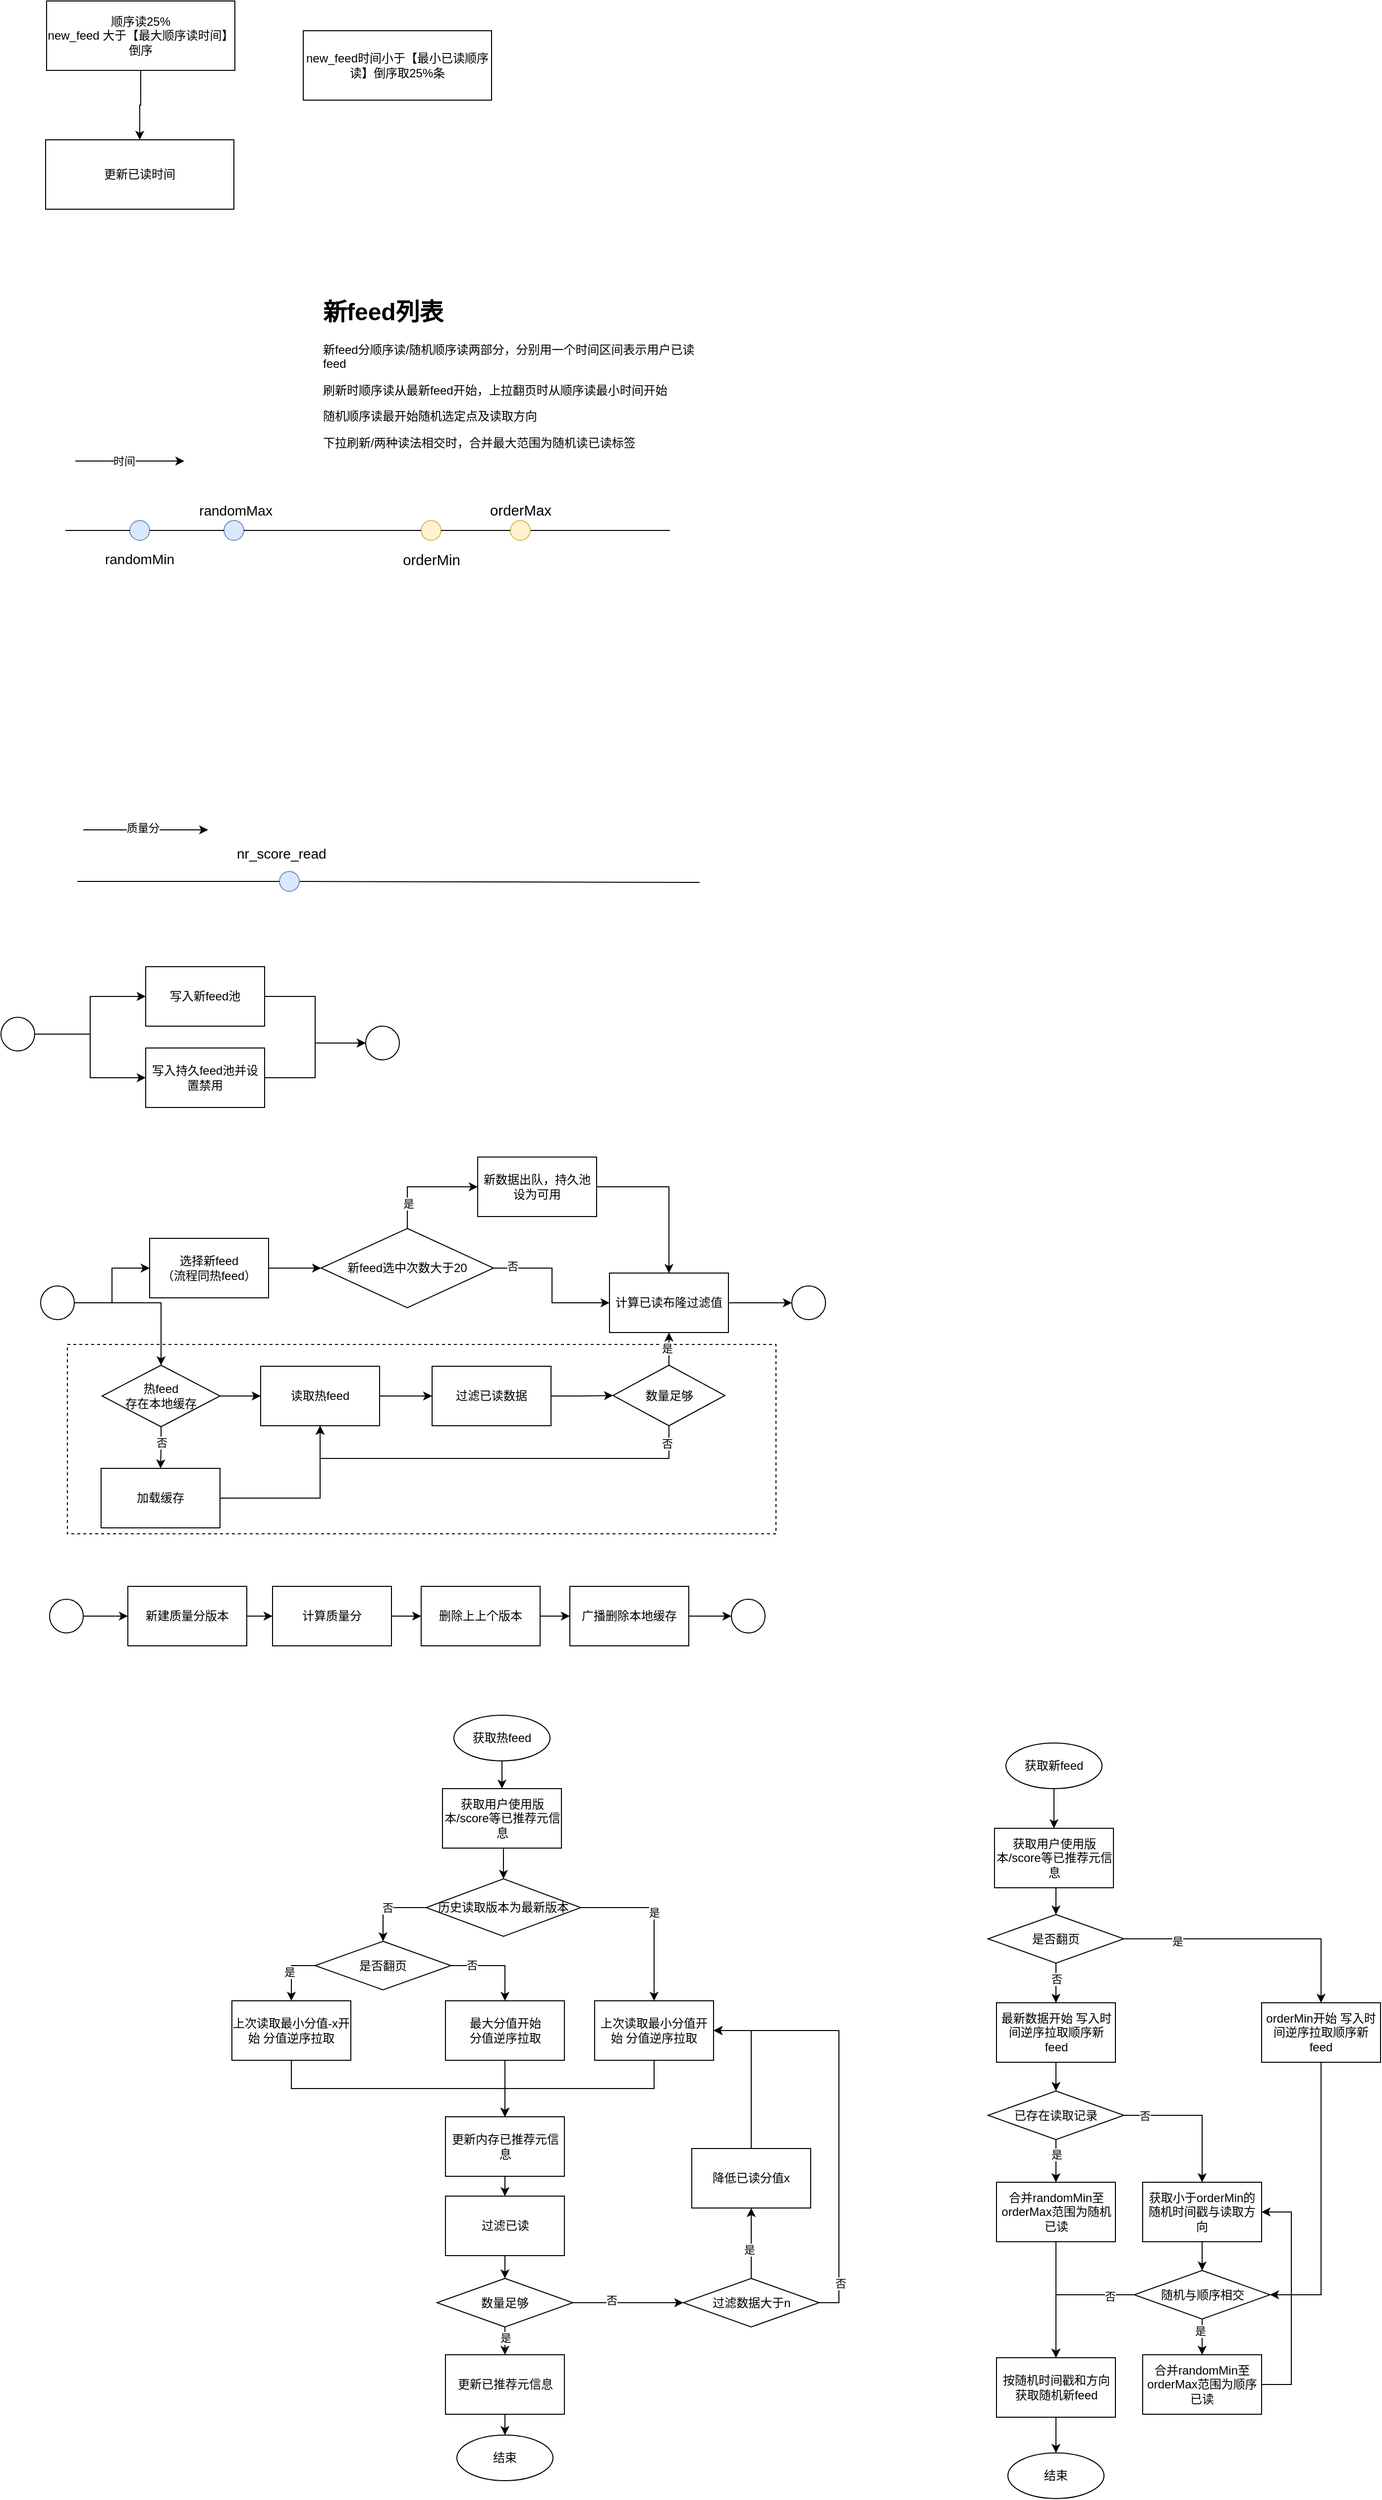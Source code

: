 <mxfile version="14.2.6" type="github"><diagram id="ZDCXcw99twGBjNVr01pd" name="Page-1"><mxGraphModel dx="946" dy="545" grid="0" gridSize="10" guides="1" tooltips="1" connect="1" arrows="1" fold="1" page="0" pageScale="1" pageWidth="827" pageHeight="1169" background="#ffffff" math="0" shadow="0"><root><mxCell id="0"/><mxCell id="1" parent="0"/><mxCell id="Uqz21iCvOn5yZQ9EIMFN-101" value="" style="rounded=0;whiteSpace=wrap;html=1;dashed=1;" parent="1" vertex="1"><mxGeometry x="262" y="1525" width="715" height="191" as="geometry"/></mxCell><mxCell id="Uqz21iCvOn5yZQ9EIMFN-3" style="edgeStyle=orthogonalEdgeStyle;rounded=0;orthogonalLoop=1;jettySize=auto;html=1;exitX=0.5;exitY=1;exitDx=0;exitDy=0;entryX=0.5;entryY=0;entryDx=0;entryDy=0;" parent="1" source="Uqz21iCvOn5yZQ9EIMFN-1" target="Uqz21iCvOn5yZQ9EIMFN-5" edge="1"><mxGeometry relative="1" as="geometry"><mxPoint x="335" y="320" as="targetPoint"/></mxGeometry></mxCell><mxCell id="Uqz21iCvOn5yZQ9EIMFN-1" value="&lt;font face=&quot;arial&quot;&gt;顺序读25%&lt;br&gt;&lt;/font&gt;&lt;span style=&quot;font-family: &amp;#34;arial&amp;#34;&quot;&gt;new_feed 大于&lt;/span&gt;&lt;span id=&quot;docs-internal-guid-8a9f2d7c-7fff-b297-de36-5992f4532dbe&quot; style=&quot;font-family: &amp;#34;arial&amp;#34;&quot;&gt;&lt;span style=&quot;background-color: transparent ; vertical-align: baseline&quot;&gt;【最大顺序读时间】&lt;/span&gt;&lt;/span&gt;&lt;span style=&quot;font-family: &amp;#34;arial&amp;#34;&quot;&gt;倒序&lt;/span&gt;&lt;font face=&quot;arial&quot;&gt;&lt;br&gt;&lt;/font&gt;" style="rounded=0;whiteSpace=wrap;html=1;" parent="1" vertex="1"><mxGeometry x="241" y="170" width="190" height="70" as="geometry"/></mxCell><mxCell id="Uqz21iCvOn5yZQ9EIMFN-4" value="&lt;span id=&quot;docs-internal-guid-b2d2a78c-7fff-521a-c8d0-71c742d393bf&quot;&gt;&lt;span style=&quot;font-family: &amp;#34;arial&amp;#34; ; background-color: transparent ; vertical-align: baseline&quot;&gt;new_feed时间小于&lt;span id=&quot;docs-internal-guid-8a9f2d7c-7fff-b297-de36-5992f4532dbe&quot;&gt;&lt;span style=&quot;font-family: &amp;#34;arial&amp;#34; ; background-color: transparent ; vertical-align: baseline&quot;&gt;【最小已读顺序读】&lt;/span&gt;&lt;/span&gt;倒序取25%条&lt;/span&gt;&lt;/span&gt;" style="rounded=0;whiteSpace=wrap;html=1;" parent="1" vertex="1"><mxGeometry x="500" y="200" width="190" height="70" as="geometry"/></mxCell><mxCell id="Uqz21iCvOn5yZQ9EIMFN-5" value="&lt;font face=&quot;arial&quot;&gt;更新已读时间&lt;/font&gt;" style="rounded=0;whiteSpace=wrap;html=1;" parent="1" vertex="1"><mxGeometry x="240" y="310" width="190" height="70" as="geometry"/></mxCell><mxCell id="Uqz21iCvOn5yZQ9EIMFN-6" value="" style="endArrow=none;html=1;" parent="1" source="Uqz21iCvOn5yZQ9EIMFN-13" edge="1"><mxGeometry width="50" height="50" relative="1" as="geometry"><mxPoint x="260" y="704" as="sourcePoint"/><mxPoint x="870" y="704" as="targetPoint"/></mxGeometry></mxCell><mxCell id="Uqz21iCvOn5yZQ9EIMFN-7" value="" style="ellipse;whiteSpace=wrap;html=1;aspect=fixed;fillColor=#dae8fc;strokeColor=#6c8ebf;" parent="1" vertex="1"><mxGeometry x="325" y="694" width="20" height="20" as="geometry"/></mxCell><mxCell id="Uqz21iCvOn5yZQ9EIMFN-8" value="" style="endArrow=none;html=1;" parent="1" target="Uqz21iCvOn5yZQ9EIMFN-7" edge="1"><mxGeometry width="50" height="50" relative="1" as="geometry"><mxPoint x="260" y="704" as="sourcePoint"/><mxPoint x="750" y="704" as="targetPoint"/></mxGeometry></mxCell><mxCell id="Uqz21iCvOn5yZQ9EIMFN-9" value="" style="ellipse;whiteSpace=wrap;html=1;aspect=fixed;fillColor=#dae8fc;strokeColor=#6c8ebf;" parent="1" vertex="1"><mxGeometry x="420" y="694" width="20" height="20" as="geometry"/></mxCell><mxCell id="Uqz21iCvOn5yZQ9EIMFN-10" value="" style="endArrow=none;html=1;" parent="1" source="Uqz21iCvOn5yZQ9EIMFN-7" target="Uqz21iCvOn5yZQ9EIMFN-9" edge="1"><mxGeometry width="50" height="50" relative="1" as="geometry"><mxPoint x="345" y="704" as="sourcePoint"/><mxPoint x="750" y="704" as="targetPoint"/></mxGeometry></mxCell><mxCell id="Uqz21iCvOn5yZQ9EIMFN-11" value="" style="ellipse;whiteSpace=wrap;html=1;aspect=fixed;fillColor=#fff2cc;strokeColor=#d6b656;" parent="1" vertex="1"><mxGeometry x="619" y="694" width="20" height="20" as="geometry"/></mxCell><mxCell id="Uqz21iCvOn5yZQ9EIMFN-12" value="" style="endArrow=none;html=1;" parent="1" source="Uqz21iCvOn5yZQ9EIMFN-9" target="Uqz21iCvOn5yZQ9EIMFN-11" edge="1"><mxGeometry width="50" height="50" relative="1" as="geometry"><mxPoint x="440" y="704" as="sourcePoint"/><mxPoint x="750" y="704" as="targetPoint"/></mxGeometry></mxCell><mxCell id="Uqz21iCvOn5yZQ9EIMFN-13" value="" style="ellipse;whiteSpace=wrap;html=1;aspect=fixed;fillColor=#fff2cc;strokeColor=#d6b656;" parent="1" vertex="1"><mxGeometry x="709" y="694" width="20" height="20" as="geometry"/></mxCell><mxCell id="Uqz21iCvOn5yZQ9EIMFN-14" value="" style="endArrow=none;html=1;" parent="1" source="Uqz21iCvOn5yZQ9EIMFN-11" target="Uqz21iCvOn5yZQ9EIMFN-13" edge="1"><mxGeometry width="50" height="50" relative="1" as="geometry"><mxPoint x="639" y="704" as="sourcePoint"/><mxPoint x="849" y="704" as="targetPoint"/></mxGeometry></mxCell><mxCell id="Uqz21iCvOn5yZQ9EIMFN-17" value="" style="endArrow=classic;html=1;" parent="1" edge="1"><mxGeometry width="50" height="50" relative="1" as="geometry"><mxPoint x="270" y="634" as="sourcePoint"/><mxPoint x="380" y="634" as="targetPoint"/></mxGeometry></mxCell><mxCell id="Uqz21iCvOn5yZQ9EIMFN-18" value="时间" style="edgeLabel;html=1;align=center;verticalAlign=middle;resizable=0;points=[];" parent="Uqz21iCvOn5yZQ9EIMFN-17" vertex="1" connectable="0"><mxGeometry x="-0.473" y="2" relative="1" as="geometry"><mxPoint x="20" y="2" as="offset"/></mxGeometry></mxCell><mxCell id="Uqz21iCvOn5yZQ9EIMFN-20" value="&lt;h1&gt;新feed列表&lt;/h1&gt;&lt;p&gt;新feed分顺序读/随机顺序读两部分，分别用一个时间区间表示用户已读feed&lt;/p&gt;&lt;p&gt;刷新时顺序读从最新feed开始，上拉翻页时从顺序读最小时间开始&lt;/p&gt;&lt;p&gt;&lt;span&gt;随机顺序读最开始随机选定点及读取方向&lt;/span&gt;&lt;/p&gt;&lt;p&gt;下拉刷新/两种读法相交时，合并最大范围为随机读已读标签&lt;/p&gt;" style="text;html=1;strokeColor=none;fillColor=none;spacing=5;spacingTop=-20;whiteSpace=wrap;overflow=hidden;rounded=0;" parent="1" vertex="1"><mxGeometry x="515" y="464" width="386" height="180" as="geometry"/></mxCell><mxCell id="Uqz21iCvOn5yZQ9EIMFN-21" value="&lt;span id=&quot;docs-internal-guid-3d2a1f6e-7fff-b7ea-7770-b3a8025d6409&quot;&gt;&lt;span style=&quot;font-family: &amp;#34;arial&amp;#34; ; background-color: transparent ; vertical-align: baseline ; line-height: 100%&quot;&gt;&lt;font style=&quot;font-size: 14px&quot;&gt;randomMin&lt;/font&gt;&lt;/span&gt;&lt;/span&gt;" style="text;html=1;strokeColor=none;fillColor=none;align=center;verticalAlign=middle;whiteSpace=wrap;rounded=0;" parent="1" vertex="1"><mxGeometry x="301" y="724" width="68" height="20" as="geometry"/></mxCell><mxCell id="Uqz21iCvOn5yZQ9EIMFN-22" value="&lt;span style=&quot;font-family: &amp;#34;arial&amp;#34; ; font-size: 14px&quot;&gt;randomMax&lt;/span&gt;" style="text;html=1;strokeColor=none;fillColor=none;align=center;verticalAlign=middle;whiteSpace=wrap;rounded=0;" parent="1" vertex="1"><mxGeometry x="407" y="674" width="50" height="20" as="geometry"/></mxCell><mxCell id="Uqz21iCvOn5yZQ9EIMFN-23" value="&lt;span id=&quot;docs-internal-guid-0d6295aa-7fff-7e13-36de-fa46ee1ae4fc&quot;&gt;&lt;span style=&quot;font-size: 11pt ; font-family: &amp;#34;arial&amp;#34; ; background-color: transparent ; vertical-align: baseline&quot;&gt;orderMin&lt;/span&gt;&lt;/span&gt;" style="text;html=1;strokeColor=none;fillColor=none;align=center;verticalAlign=middle;whiteSpace=wrap;rounded=0;" parent="1" vertex="1"><mxGeometry x="601.5" y="724" width="55" height="20" as="geometry"/></mxCell><mxCell id="Uqz21iCvOn5yZQ9EIMFN-24" value="&lt;span id=&quot;docs-internal-guid-0d6295aa-7fff-7e13-36de-fa46ee1ae4fc&quot;&gt;&lt;span style=&quot;font-size: 11pt ; font-family: &amp;#34;arial&amp;#34; ; background-color: transparent ; vertical-align: baseline&quot;&gt;orderMax&lt;/span&gt;&lt;/span&gt;" style="text;html=1;strokeColor=none;fillColor=none;align=center;verticalAlign=middle;whiteSpace=wrap;rounded=0;" parent="1" vertex="1"><mxGeometry x="694.5" y="674" width="49" height="20" as="geometry"/></mxCell><mxCell id="Uqz21iCvOn5yZQ9EIMFN-27" value="" style="endArrow=none;html=1;" parent="1" source="Uqz21iCvOn5yZQ9EIMFN-33" edge="1"><mxGeometry width="50" height="50" relative="1" as="geometry"><mxPoint x="282" y="1059" as="sourcePoint"/><mxPoint x="900" y="1059" as="targetPoint"/></mxGeometry></mxCell><mxCell id="Uqz21iCvOn5yZQ9EIMFN-29" value="" style="endArrow=classic;html=1;" parent="1" edge="1"><mxGeometry width="50" height="50" relative="1" as="geometry"><mxPoint x="278" y="1006" as="sourcePoint"/><mxPoint x="404" y="1006" as="targetPoint"/></mxGeometry></mxCell><mxCell id="Uqz21iCvOn5yZQ9EIMFN-30" value="质量分" style="edgeLabel;html=1;align=center;verticalAlign=middle;resizable=0;points=[];" parent="Uqz21iCvOn5yZQ9EIMFN-29" vertex="1" connectable="0"><mxGeometry x="-0.206" y="1" relative="1" as="geometry"><mxPoint x="10" y="-1" as="offset"/></mxGeometry></mxCell><mxCell id="Uqz21iCvOn5yZQ9EIMFN-33" value="" style="ellipse;whiteSpace=wrap;html=1;aspect=fixed;fillColor=#dae8fc;strokeColor=#6c8ebf;" parent="1" vertex="1"><mxGeometry x="476" y="1048" width="20" height="20" as="geometry"/></mxCell><mxCell id="Uqz21iCvOn5yZQ9EIMFN-34" value="" style="endArrow=none;html=1;" parent="1" target="Uqz21iCvOn5yZQ9EIMFN-33" edge="1"><mxGeometry width="50" height="50" relative="1" as="geometry"><mxPoint x="272" y="1058" as="sourcePoint"/><mxPoint x="900" y="1059" as="targetPoint"/></mxGeometry></mxCell><mxCell id="Uqz21iCvOn5yZQ9EIMFN-37" value="&lt;span style=&quot;color: rgb(0 , 0 , 0) ; font-family: &amp;#34;arial&amp;#34; ; font-size: 14px ; font-style: normal ; font-weight: 400 ; letter-spacing: normal ; text-align: center ; text-indent: 0px ; text-transform: none ; word-spacing: 0px ; background-color: rgb(255 , 255 , 255) ; display: inline ; float: none&quot;&gt;nr_score_read&lt;/span&gt;" style="text;whiteSpace=wrap;html=1;" parent="1" vertex="1"><mxGeometry x="431" y="1015" width="140" height="29" as="geometry"/></mxCell><mxCell id="Uqz21iCvOn5yZQ9EIMFN-68" style="edgeStyle=orthogonalEdgeStyle;rounded=0;orthogonalLoop=1;jettySize=auto;html=1;exitX=1;exitY=0.5;exitDx=0;exitDy=0;entryX=0;entryY=0.5;entryDx=0;entryDy=0;" parent="1" source="Uqz21iCvOn5yZQ9EIMFN-38" target="Uqz21iCvOn5yZQ9EIMFN-39" edge="1"><mxGeometry relative="1" as="geometry"/></mxCell><mxCell id="Uqz21iCvOn5yZQ9EIMFN-91" style="edgeStyle=orthogonalEdgeStyle;rounded=0;orthogonalLoop=1;jettySize=auto;html=1;exitX=1;exitY=0.5;exitDx=0;exitDy=0;entryX=0.5;entryY=0;entryDx=0;entryDy=0;" parent="1" source="Uqz21iCvOn5yZQ9EIMFN-38" target="Uqz21iCvOn5yZQ9EIMFN-83" edge="1"><mxGeometry relative="1" as="geometry"/></mxCell><mxCell id="Uqz21iCvOn5yZQ9EIMFN-38" value="" style="ellipse;whiteSpace=wrap;html=1;aspect=fixed;" parent="1" vertex="1"><mxGeometry x="235" y="1466" width="34" height="34" as="geometry"/></mxCell><mxCell id="Uqz21iCvOn5yZQ9EIMFN-44" style="edgeStyle=orthogonalEdgeStyle;rounded=0;orthogonalLoop=1;jettySize=auto;html=1;exitX=1;exitY=0.5;exitDx=0;exitDy=0;" parent="1" source="Uqz21iCvOn5yZQ9EIMFN-39" target="Uqz21iCvOn5yZQ9EIMFN-43" edge="1"><mxGeometry relative="1" as="geometry"/></mxCell><mxCell id="Uqz21iCvOn5yZQ9EIMFN-39" value="选择新feed&lt;br&gt;（流程同热feed）" style="rounded=0;whiteSpace=wrap;html=1;" parent="1" vertex="1"><mxGeometry x="345" y="1418" width="120" height="60" as="geometry"/></mxCell><mxCell id="Uqz21iCvOn5yZQ9EIMFN-62" style="edgeStyle=orthogonalEdgeStyle;rounded=0;orthogonalLoop=1;jettySize=auto;html=1;exitX=0.5;exitY=0;exitDx=0;exitDy=0;entryX=0;entryY=0.5;entryDx=0;entryDy=0;" parent="1" source="Uqz21iCvOn5yZQ9EIMFN-43" target="Uqz21iCvOn5yZQ9EIMFN-45" edge="1"><mxGeometry relative="1" as="geometry"/></mxCell><mxCell id="Uqz21iCvOn5yZQ9EIMFN-65" value="是" style="edgeLabel;html=1;align=center;verticalAlign=middle;resizable=0;points=[];" parent="Uqz21iCvOn5yZQ9EIMFN-62" vertex="1" connectable="0"><mxGeometry x="-0.557" y="-1" relative="1" as="geometry"><mxPoint as="offset"/></mxGeometry></mxCell><mxCell id="Uqz21iCvOn5yZQ9EIMFN-63" style="edgeStyle=orthogonalEdgeStyle;rounded=0;orthogonalLoop=1;jettySize=auto;html=1;exitX=1;exitY=0.5;exitDx=0;exitDy=0;entryX=0;entryY=0.5;entryDx=0;entryDy=0;" parent="1" source="Uqz21iCvOn5yZQ9EIMFN-43" target="Uqz21iCvOn5yZQ9EIMFN-57" edge="1"><mxGeometry relative="1" as="geometry"><Array as="points"><mxPoint x="751" y="1448"/><mxPoint x="751" y="1483"/></Array></mxGeometry></mxCell><mxCell id="Uqz21iCvOn5yZQ9EIMFN-66" value="否" style="edgeLabel;html=1;align=center;verticalAlign=middle;resizable=0;points=[];" parent="Uqz21iCvOn5yZQ9EIMFN-63" vertex="1" connectable="0"><mxGeometry x="-0.75" y="2" relative="1" as="geometry"><mxPoint as="offset"/></mxGeometry></mxCell><mxCell id="Uqz21iCvOn5yZQ9EIMFN-43" value="新feed选中次数大于20" style="rhombus;whiteSpace=wrap;html=1;" parent="1" vertex="1"><mxGeometry x="518" y="1408" width="174" height="80" as="geometry"/></mxCell><mxCell id="Uqz21iCvOn5yZQ9EIMFN-64" style="edgeStyle=orthogonalEdgeStyle;rounded=0;orthogonalLoop=1;jettySize=auto;html=1;exitX=1;exitY=0.5;exitDx=0;exitDy=0;entryX=0.5;entryY=0;entryDx=0;entryDy=0;" parent="1" source="Uqz21iCvOn5yZQ9EIMFN-45" target="Uqz21iCvOn5yZQ9EIMFN-57" edge="1"><mxGeometry relative="1" as="geometry"/></mxCell><mxCell id="Uqz21iCvOn5yZQ9EIMFN-45" value="新数据出队，持久池设为可用" style="rounded=0;whiteSpace=wrap;html=1;" parent="1" vertex="1"><mxGeometry x="676" y="1336" width="120" height="60" as="geometry"/></mxCell><mxCell id="Uqz21iCvOn5yZQ9EIMFN-50" style="edgeStyle=orthogonalEdgeStyle;rounded=0;orthogonalLoop=1;jettySize=auto;html=1;exitX=1;exitY=0.5;exitDx=0;exitDy=0;entryX=0;entryY=0.5;entryDx=0;entryDy=0;" parent="1" source="Uqz21iCvOn5yZQ9EIMFN-47" target="Uqz21iCvOn5yZQ9EIMFN-48" edge="1"><mxGeometry relative="1" as="geometry"/></mxCell><mxCell id="Uqz21iCvOn5yZQ9EIMFN-51" style="edgeStyle=orthogonalEdgeStyle;rounded=0;orthogonalLoop=1;jettySize=auto;html=1;exitX=1;exitY=0.5;exitDx=0;exitDy=0;entryX=0;entryY=0.5;entryDx=0;entryDy=0;" parent="1" source="Uqz21iCvOn5yZQ9EIMFN-47" target="Uqz21iCvOn5yZQ9EIMFN-49" edge="1"><mxGeometry relative="1" as="geometry"/></mxCell><mxCell id="Uqz21iCvOn5yZQ9EIMFN-47" value="" style="ellipse;whiteSpace=wrap;html=1;aspect=fixed;" parent="1" vertex="1"><mxGeometry x="195" y="1195" width="34" height="34" as="geometry"/></mxCell><mxCell id="Uqz21iCvOn5yZQ9EIMFN-55" style="edgeStyle=orthogonalEdgeStyle;rounded=0;orthogonalLoop=1;jettySize=auto;html=1;exitX=1;exitY=0.5;exitDx=0;exitDy=0;entryX=0;entryY=0.5;entryDx=0;entryDy=0;" parent="1" source="Uqz21iCvOn5yZQ9EIMFN-48" target="Uqz21iCvOn5yZQ9EIMFN-52" edge="1"><mxGeometry relative="1" as="geometry"/></mxCell><mxCell id="Uqz21iCvOn5yZQ9EIMFN-48" value="写入新feed池" style="rounded=0;whiteSpace=wrap;html=1;" parent="1" vertex="1"><mxGeometry x="341" y="1144" width="120" height="60" as="geometry"/></mxCell><mxCell id="Uqz21iCvOn5yZQ9EIMFN-54" style="edgeStyle=orthogonalEdgeStyle;rounded=0;orthogonalLoop=1;jettySize=auto;html=1;exitX=1;exitY=0.5;exitDx=0;exitDy=0;entryX=0;entryY=0.5;entryDx=0;entryDy=0;" parent="1" source="Uqz21iCvOn5yZQ9EIMFN-49" target="Uqz21iCvOn5yZQ9EIMFN-52" edge="1"><mxGeometry relative="1" as="geometry"><mxPoint x="500" y="1240" as="targetPoint"/></mxGeometry></mxCell><mxCell id="Uqz21iCvOn5yZQ9EIMFN-49" value="写入持久feed池并设置禁用" style="rounded=0;whiteSpace=wrap;html=1;" parent="1" vertex="1"><mxGeometry x="341" y="1226" width="120" height="60" as="geometry"/></mxCell><mxCell id="Uqz21iCvOn5yZQ9EIMFN-52" value="" style="ellipse;whiteSpace=wrap;html=1;aspect=fixed;" parent="1" vertex="1"><mxGeometry x="563" y="1204" width="34" height="34" as="geometry"/></mxCell><mxCell id="Uqz21iCvOn5yZQ9EIMFN-70" style="edgeStyle=orthogonalEdgeStyle;rounded=0;orthogonalLoop=1;jettySize=auto;html=1;exitX=1;exitY=0.5;exitDx=0;exitDy=0;entryX=0;entryY=0.5;entryDx=0;entryDy=0;" parent="1" source="Uqz21iCvOn5yZQ9EIMFN-57" target="Uqz21iCvOn5yZQ9EIMFN-67" edge="1"><mxGeometry relative="1" as="geometry"/></mxCell><mxCell id="Uqz21iCvOn5yZQ9EIMFN-57" value="计算已读布隆过滤值" style="rounded=0;whiteSpace=wrap;html=1;" parent="1" vertex="1"><mxGeometry x="809" y="1453" width="120" height="60" as="geometry"/></mxCell><mxCell id="Uqz21iCvOn5yZQ9EIMFN-67" value="" style="ellipse;whiteSpace=wrap;html=1;aspect=fixed;" parent="1" vertex="1"><mxGeometry x="993" y="1466" width="34" height="34" as="geometry"/></mxCell><mxCell id="Uqz21iCvOn5yZQ9EIMFN-73" style="edgeStyle=orthogonalEdgeStyle;rounded=0;orthogonalLoop=1;jettySize=auto;html=1;exitX=1;exitY=0.5;exitDx=0;exitDy=0;entryX=0;entryY=0.5;entryDx=0;entryDy=0;" parent="1" source="Uqz21iCvOn5yZQ9EIMFN-71" target="Uqz21iCvOn5yZQ9EIMFN-72" edge="1"><mxGeometry relative="1" as="geometry"/></mxCell><mxCell id="Uqz21iCvOn5yZQ9EIMFN-71" value="" style="ellipse;whiteSpace=wrap;html=1;aspect=fixed;" parent="1" vertex="1"><mxGeometry x="244" y="1782" width="34" height="34" as="geometry"/></mxCell><mxCell id="Uqz21iCvOn5yZQ9EIMFN-78" style="edgeStyle=orthogonalEdgeStyle;rounded=0;orthogonalLoop=1;jettySize=auto;html=1;exitX=1;exitY=0.5;exitDx=0;exitDy=0;entryX=0;entryY=0.5;entryDx=0;entryDy=0;" parent="1" source="Uqz21iCvOn5yZQ9EIMFN-72" target="Uqz21iCvOn5yZQ9EIMFN-74" edge="1"><mxGeometry relative="1" as="geometry"/></mxCell><mxCell id="Uqz21iCvOn5yZQ9EIMFN-72" value="新建质量分版本" style="rounded=0;whiteSpace=wrap;html=1;" parent="1" vertex="1"><mxGeometry x="323" y="1769" width="120" height="60" as="geometry"/></mxCell><mxCell id="Uqz21iCvOn5yZQ9EIMFN-79" style="edgeStyle=orthogonalEdgeStyle;rounded=0;orthogonalLoop=1;jettySize=auto;html=1;exitX=1;exitY=0.5;exitDx=0;exitDy=0;entryX=0;entryY=0.5;entryDx=0;entryDy=0;" parent="1" source="Uqz21iCvOn5yZQ9EIMFN-74" target="Uqz21iCvOn5yZQ9EIMFN-75" edge="1"><mxGeometry relative="1" as="geometry"/></mxCell><mxCell id="Uqz21iCvOn5yZQ9EIMFN-74" value="计算质量分" style="rounded=0;whiteSpace=wrap;html=1;" parent="1" vertex="1"><mxGeometry x="469" y="1769" width="120" height="60" as="geometry"/></mxCell><mxCell id="Uqz21iCvOn5yZQ9EIMFN-80" style="edgeStyle=orthogonalEdgeStyle;rounded=0;orthogonalLoop=1;jettySize=auto;html=1;exitX=1;exitY=0.5;exitDx=0;exitDy=0;entryX=0;entryY=0.5;entryDx=0;entryDy=0;" parent="1" source="Uqz21iCvOn5yZQ9EIMFN-75" target="Uqz21iCvOn5yZQ9EIMFN-76" edge="1"><mxGeometry relative="1" as="geometry"/></mxCell><mxCell id="Uqz21iCvOn5yZQ9EIMFN-75" value="删除上上个版本" style="rounded=0;whiteSpace=wrap;html=1;" parent="1" vertex="1"><mxGeometry x="619" y="1769" width="120" height="60" as="geometry"/></mxCell><mxCell id="Uqz21iCvOn5yZQ9EIMFN-81" style="edgeStyle=orthogonalEdgeStyle;rounded=0;orthogonalLoop=1;jettySize=auto;html=1;exitX=1;exitY=0.5;exitDx=0;exitDy=0;entryX=0;entryY=0.5;entryDx=0;entryDy=0;" parent="1" source="Uqz21iCvOn5yZQ9EIMFN-76" target="Uqz21iCvOn5yZQ9EIMFN-77" edge="1"><mxGeometry relative="1" as="geometry"/></mxCell><mxCell id="Uqz21iCvOn5yZQ9EIMFN-76" value="广播删除本地缓存" style="rounded=0;whiteSpace=wrap;html=1;" parent="1" vertex="1"><mxGeometry x="769" y="1769" width="120" height="60" as="geometry"/></mxCell><mxCell id="Uqz21iCvOn5yZQ9EIMFN-77" value="" style="ellipse;whiteSpace=wrap;html=1;aspect=fixed;" parent="1" vertex="1"><mxGeometry x="932" y="1782" width="34" height="34" as="geometry"/></mxCell><mxCell id="Uqz21iCvOn5yZQ9EIMFN-85" style="edgeStyle=orthogonalEdgeStyle;rounded=0;orthogonalLoop=1;jettySize=auto;html=1;exitX=0.5;exitY=1;exitDx=0;exitDy=0;entryX=0.5;entryY=0;entryDx=0;entryDy=0;" parent="1" source="Uqz21iCvOn5yZQ9EIMFN-83" target="Uqz21iCvOn5yZQ9EIMFN-84" edge="1"><mxGeometry relative="1" as="geometry"/></mxCell><mxCell id="Uqz21iCvOn5yZQ9EIMFN-86" value="否" style="edgeLabel;html=1;align=center;verticalAlign=middle;resizable=0;points=[];" parent="Uqz21iCvOn5yZQ9EIMFN-85" vertex="1" connectable="0"><mxGeometry x="-0.253" relative="1" as="geometry"><mxPoint as="offset"/></mxGeometry></mxCell><mxCell id="Uqz21iCvOn5yZQ9EIMFN-95" style="edgeStyle=orthogonalEdgeStyle;rounded=0;orthogonalLoop=1;jettySize=auto;html=1;exitX=1;exitY=0.5;exitDx=0;exitDy=0;entryX=0;entryY=0.5;entryDx=0;entryDy=0;" parent="1" source="Uqz21iCvOn5yZQ9EIMFN-83" target="Uqz21iCvOn5yZQ9EIMFN-87" edge="1"><mxGeometry relative="1" as="geometry"/></mxCell><mxCell id="Uqz21iCvOn5yZQ9EIMFN-83" value="热feed&lt;br&gt;存在本地缓存" style="rhombus;whiteSpace=wrap;html=1;" parent="1" vertex="1"><mxGeometry x="297" y="1546" width="119" height="62" as="geometry"/></mxCell><mxCell id="Uqz21iCvOn5yZQ9EIMFN-93" style="edgeStyle=orthogonalEdgeStyle;rounded=0;orthogonalLoop=1;jettySize=auto;html=1;exitX=1;exitY=0.5;exitDx=0;exitDy=0;entryX=0.5;entryY=1;entryDx=0;entryDy=0;" parent="1" source="Uqz21iCvOn5yZQ9EIMFN-84" target="Uqz21iCvOn5yZQ9EIMFN-87" edge="1"><mxGeometry relative="1" as="geometry"/></mxCell><mxCell id="Uqz21iCvOn5yZQ9EIMFN-84" value="加载缓存" style="rounded=0;whiteSpace=wrap;html=1;" parent="1" vertex="1"><mxGeometry x="296" y="1650" width="120" height="60" as="geometry"/></mxCell><mxCell id="Uqz21iCvOn5yZQ9EIMFN-94" style="edgeStyle=orthogonalEdgeStyle;rounded=0;orthogonalLoop=1;jettySize=auto;html=1;exitX=1;exitY=0.5;exitDx=0;exitDy=0;" parent="1" source="Uqz21iCvOn5yZQ9EIMFN-87" target="Uqz21iCvOn5yZQ9EIMFN-88" edge="1"><mxGeometry relative="1" as="geometry"/></mxCell><mxCell id="Uqz21iCvOn5yZQ9EIMFN-87" value="读取热feed" style="rounded=0;whiteSpace=wrap;html=1;" parent="1" vertex="1"><mxGeometry x="457" y="1547" width="120" height="60" as="geometry"/></mxCell><mxCell id="Uqz21iCvOn5yZQ9EIMFN-97" style="edgeStyle=orthogonalEdgeStyle;rounded=0;orthogonalLoop=1;jettySize=auto;html=1;exitX=1;exitY=0.5;exitDx=0;exitDy=0;entryX=0;entryY=0.5;entryDx=0;entryDy=0;" parent="1" source="Uqz21iCvOn5yZQ9EIMFN-88" target="Uqz21iCvOn5yZQ9EIMFN-90" edge="1"><mxGeometry relative="1" as="geometry"/></mxCell><mxCell id="Uqz21iCvOn5yZQ9EIMFN-88" value="过滤已读数据" style="rounded=0;whiteSpace=wrap;html=1;" parent="1" vertex="1"><mxGeometry x="630" y="1547" width="120" height="60" as="geometry"/></mxCell><mxCell id="Uqz21iCvOn5yZQ9EIMFN-96" style="edgeStyle=orthogonalEdgeStyle;rounded=0;orthogonalLoop=1;jettySize=auto;html=1;exitX=0.5;exitY=0;exitDx=0;exitDy=0;entryX=0.5;entryY=1;entryDx=0;entryDy=0;" parent="1" source="Uqz21iCvOn5yZQ9EIMFN-90" target="Uqz21iCvOn5yZQ9EIMFN-57" edge="1"><mxGeometry relative="1" as="geometry"/></mxCell><mxCell id="Uqz21iCvOn5yZQ9EIMFN-99" value="是" style="edgeLabel;html=1;align=center;verticalAlign=middle;resizable=0;points=[];" parent="Uqz21iCvOn5yZQ9EIMFN-96" vertex="1" connectable="0"><mxGeometry x="0.03" y="2" relative="1" as="geometry"><mxPoint as="offset"/></mxGeometry></mxCell><mxCell id="Uqz21iCvOn5yZQ9EIMFN-98" style="edgeStyle=orthogonalEdgeStyle;rounded=0;orthogonalLoop=1;jettySize=auto;html=1;exitX=0.5;exitY=1;exitDx=0;exitDy=0;entryX=0.5;entryY=1;entryDx=0;entryDy=0;" parent="1" source="Uqz21iCvOn5yZQ9EIMFN-90" target="Uqz21iCvOn5yZQ9EIMFN-87" edge="1"><mxGeometry relative="1" as="geometry"><Array as="points"><mxPoint x="869" y="1640"/><mxPoint x="517" y="1640"/></Array></mxGeometry></mxCell><mxCell id="Uqz21iCvOn5yZQ9EIMFN-100" value="否" style="edgeLabel;html=1;align=center;verticalAlign=middle;resizable=0;points=[];" parent="Uqz21iCvOn5yZQ9EIMFN-98" vertex="1" connectable="0"><mxGeometry x="-0.914" y="-2" relative="1" as="geometry"><mxPoint as="offset"/></mxGeometry></mxCell><mxCell id="Uqz21iCvOn5yZQ9EIMFN-90" value="数量足够" style="rhombus;whiteSpace=wrap;html=1;" parent="1" vertex="1"><mxGeometry x="812.5" y="1546" width="113" height="61" as="geometry"/></mxCell><mxCell id="kuKSUrMHeHUD0bCcHWnp-60" style="edgeStyle=orthogonalEdgeStyle;rounded=0;orthogonalLoop=1;jettySize=auto;html=1;exitX=0;exitY=0.5;exitDx=0;exitDy=0;" parent="1" source="kuKSUrMHeHUD0bCcHWnp-2" target="kuKSUrMHeHUD0bCcHWnp-30" edge="1"><mxGeometry relative="1" as="geometry"/></mxCell><mxCell id="kuKSUrMHeHUD0bCcHWnp-61" value="是" style="edgeLabel;html=1;align=center;verticalAlign=middle;resizable=0;points=[];" parent="kuKSUrMHeHUD0bCcHWnp-60" vertex="1" connectable="0"><mxGeometry x="-0.006" y="-2" relative="1" as="geometry"><mxPoint y="1" as="offset"/></mxGeometry></mxCell><mxCell id="kuKSUrMHeHUD0bCcHWnp-2" value="是否翻页" style="rhombus;whiteSpace=wrap;html=1;" parent="1" vertex="1"><mxGeometry x="512" y="2127" width="137" height="49" as="geometry"/></mxCell><mxCell id="kuKSUrMHeHUD0bCcHWnp-14" style="edgeStyle=orthogonalEdgeStyle;rounded=0;orthogonalLoop=1;jettySize=auto;html=1;exitX=1;exitY=0.5;exitDx=0;exitDy=0;entryX=0.5;entryY=0;entryDx=0;entryDy=0;" parent="1" source="kuKSUrMHeHUD0bCcHWnp-2" target="kuKSUrMHeHUD0bCcHWnp-13" edge="1"><mxGeometry relative="1" as="geometry"><mxPoint x="857.5" y="2177" as="sourcePoint"/></mxGeometry></mxCell><mxCell id="kuKSUrMHeHUD0bCcHWnp-22" value="否" style="edgeLabel;html=1;align=center;verticalAlign=middle;resizable=0;points=[];" parent="kuKSUrMHeHUD0bCcHWnp-14" vertex="1" connectable="0"><mxGeometry x="-0.561" y="1" relative="1" as="geometry"><mxPoint x="1" as="offset"/></mxGeometry></mxCell><mxCell id="kuKSUrMHeHUD0bCcHWnp-56" style="edgeStyle=orthogonalEdgeStyle;rounded=0;orthogonalLoop=1;jettySize=auto;html=1;exitX=0.5;exitY=1;exitDx=0;exitDy=0;entryX=0.5;entryY=0;entryDx=0;entryDy=0;" parent="1" source="kuKSUrMHeHUD0bCcHWnp-8" target="kuKSUrMHeHUD0bCcHWnp-23" edge="1"><mxGeometry relative="1" as="geometry"/></mxCell><mxCell id="kuKSUrMHeHUD0bCcHWnp-8" value="获取用户使用版本/score等已推荐元信息" style="rounded=0;whiteSpace=wrap;html=1;" parent="1" vertex="1"><mxGeometry x="640.5" y="1973" width="120" height="60" as="geometry"/></mxCell><mxCell id="kuKSUrMHeHUD0bCcHWnp-18" style="edgeStyle=orthogonalEdgeStyle;rounded=0;orthogonalLoop=1;jettySize=auto;html=1;exitX=0.5;exitY=1;exitDx=0;exitDy=0;entryX=0.5;entryY=0;entryDx=0;entryDy=0;" parent="1" source="kuKSUrMHeHUD0bCcHWnp-10" target="kuKSUrMHeHUD0bCcHWnp-17" edge="1"><mxGeometry relative="1" as="geometry"/></mxCell><mxCell id="kuKSUrMHeHUD0bCcHWnp-10" value="上次读取最小分值开始 分值逆序拉取" style="rounded=0;whiteSpace=wrap;html=1;" parent="1" vertex="1"><mxGeometry x="794" y="2187" width="120" height="60" as="geometry"/></mxCell><mxCell id="kuKSUrMHeHUD0bCcHWnp-62" style="edgeStyle=orthogonalEdgeStyle;rounded=0;orthogonalLoop=1;jettySize=auto;html=1;exitX=0.5;exitY=1;exitDx=0;exitDy=0;entryX=0.5;entryY=0;entryDx=0;entryDy=0;" parent="1" source="kuKSUrMHeHUD0bCcHWnp-13" target="kuKSUrMHeHUD0bCcHWnp-17" edge="1"><mxGeometry relative="1" as="geometry"/></mxCell><mxCell id="kuKSUrMHeHUD0bCcHWnp-13" value="最大分值开始&lt;br&gt;分值逆序拉取" style="rounded=0;whiteSpace=wrap;html=1;" parent="1" vertex="1"><mxGeometry x="643.5" y="2187" width="120" height="60" as="geometry"/></mxCell><mxCell id="kuKSUrMHeHUD0bCcHWnp-34" style="edgeStyle=orthogonalEdgeStyle;rounded=0;orthogonalLoop=1;jettySize=auto;html=1;exitX=0.5;exitY=1;exitDx=0;exitDy=0;" parent="1" source="kuKSUrMHeHUD0bCcHWnp-17" target="kuKSUrMHeHUD0bCcHWnp-33" edge="1"><mxGeometry relative="1" as="geometry"/></mxCell><mxCell id="kuKSUrMHeHUD0bCcHWnp-17" value="更新内存已推荐元信息" style="rounded=0;whiteSpace=wrap;html=1;" parent="1" vertex="1"><mxGeometry x="643.5" y="2304" width="120" height="60" as="geometry"/></mxCell><mxCell id="kuKSUrMHeHUD0bCcHWnp-41" style="edgeStyle=orthogonalEdgeStyle;rounded=0;orthogonalLoop=1;jettySize=auto;html=1;exitX=0.5;exitY=1;exitDx=0;exitDy=0;" parent="1" source="kuKSUrMHeHUD0bCcHWnp-20" target="kuKSUrMHeHUD0bCcHWnp-40" edge="1"><mxGeometry relative="1" as="geometry"/></mxCell><mxCell id="kuKSUrMHeHUD0bCcHWnp-45" value="是" style="edgeLabel;html=1;align=center;verticalAlign=middle;resizable=0;points=[];" parent="kuKSUrMHeHUD0bCcHWnp-41" vertex="1" connectable="0"><mxGeometry x="0.346" relative="1" as="geometry"><mxPoint as="offset"/></mxGeometry></mxCell><mxCell id="kuKSUrMHeHUD0bCcHWnp-48" style="edgeStyle=orthogonalEdgeStyle;rounded=0;orthogonalLoop=1;jettySize=auto;html=1;exitX=1;exitY=0.5;exitDx=0;exitDy=0;entryX=0;entryY=0.5;entryDx=0;entryDy=0;" parent="1" source="kuKSUrMHeHUD0bCcHWnp-20" target="kuKSUrMHeHUD0bCcHWnp-47" edge="1"><mxGeometry relative="1" as="geometry"/></mxCell><mxCell id="kuKSUrMHeHUD0bCcHWnp-49" value="否" style="edgeLabel;html=1;align=center;verticalAlign=middle;resizable=0;points=[];" parent="kuKSUrMHeHUD0bCcHWnp-48" vertex="1" connectable="0"><mxGeometry x="-0.298" y="4" relative="1" as="geometry"><mxPoint y="1" as="offset"/></mxGeometry></mxCell><mxCell id="kuKSUrMHeHUD0bCcHWnp-20" value="数量足够" style="rhombus;whiteSpace=wrap;html=1;" parent="1" vertex="1"><mxGeometry x="635" y="2467" width="137" height="49" as="geometry"/></mxCell><mxCell id="kuKSUrMHeHUD0bCcHWnp-57" style="edgeStyle=orthogonalEdgeStyle;rounded=0;orthogonalLoop=1;jettySize=auto;html=1;exitX=1;exitY=0.5;exitDx=0;exitDy=0;" parent="1" source="kuKSUrMHeHUD0bCcHWnp-23" target="kuKSUrMHeHUD0bCcHWnp-10" edge="1"><mxGeometry relative="1" as="geometry"/></mxCell><mxCell id="kuKSUrMHeHUD0bCcHWnp-58" value="是" style="edgeLabel;html=1;align=center;verticalAlign=middle;resizable=0;points=[];" parent="kuKSUrMHeHUD0bCcHWnp-57" vertex="1" connectable="0"><mxGeometry x="-0.065" relative="1" as="geometry"><mxPoint as="offset"/></mxGeometry></mxCell><mxCell id="kuKSUrMHeHUD0bCcHWnp-59" value="否" style="edgeStyle=orthogonalEdgeStyle;rounded=0;orthogonalLoop=1;jettySize=auto;html=1;exitX=0;exitY=0.5;exitDx=0;exitDy=0;entryX=0.5;entryY=0;entryDx=0;entryDy=0;" parent="1" source="kuKSUrMHeHUD0bCcHWnp-23" target="kuKSUrMHeHUD0bCcHWnp-2" edge="1"><mxGeometry relative="1" as="geometry"/></mxCell><mxCell id="kuKSUrMHeHUD0bCcHWnp-23" value="历史读取版本为最新版本" style="rhombus;whiteSpace=wrap;html=1;" parent="1" vertex="1"><mxGeometry x="624" y="2064" width="156" height="58" as="geometry"/></mxCell><mxCell id="kuKSUrMHeHUD0bCcHWnp-63" style="edgeStyle=orthogonalEdgeStyle;rounded=0;orthogonalLoop=1;jettySize=auto;html=1;exitX=0.5;exitY=1;exitDx=0;exitDy=0;entryX=0.5;entryY=0;entryDx=0;entryDy=0;" parent="1" source="kuKSUrMHeHUD0bCcHWnp-30" target="kuKSUrMHeHUD0bCcHWnp-17" edge="1"><mxGeometry relative="1" as="geometry"/></mxCell><mxCell id="kuKSUrMHeHUD0bCcHWnp-30" value="上次读取最小分值-x开始 分值逆序拉取" style="rounded=0;whiteSpace=wrap;html=1;" parent="1" vertex="1"><mxGeometry x="428" y="2187" width="120" height="60" as="geometry"/></mxCell><mxCell id="kuKSUrMHeHUD0bCcHWnp-35" style="edgeStyle=orthogonalEdgeStyle;rounded=0;orthogonalLoop=1;jettySize=auto;html=1;exitX=0.5;exitY=1;exitDx=0;exitDy=0;entryX=0.5;entryY=0;entryDx=0;entryDy=0;" parent="1" source="kuKSUrMHeHUD0bCcHWnp-33" target="kuKSUrMHeHUD0bCcHWnp-20" edge="1"><mxGeometry relative="1" as="geometry"/></mxCell><mxCell id="kuKSUrMHeHUD0bCcHWnp-33" value="过滤已读" style="rounded=0;whiteSpace=wrap;html=1;" parent="1" vertex="1"><mxGeometry x="643.5" y="2384" width="120" height="60" as="geometry"/></mxCell><mxCell id="kuKSUrMHeHUD0bCcHWnp-39" style="edgeStyle=orthogonalEdgeStyle;rounded=0;orthogonalLoop=1;jettySize=auto;html=1;exitX=0.5;exitY=1;exitDx=0;exitDy=0;entryX=0.5;entryY=0;entryDx=0;entryDy=0;" parent="1" source="kuKSUrMHeHUD0bCcHWnp-38" target="kuKSUrMHeHUD0bCcHWnp-8" edge="1"><mxGeometry relative="1" as="geometry"/></mxCell><mxCell id="kuKSUrMHeHUD0bCcHWnp-38" value="获取热feed" style="ellipse;whiteSpace=wrap;html=1;" parent="1" vertex="1"><mxGeometry x="652" y="1899" width="97" height="46" as="geometry"/></mxCell><mxCell id="kuKSUrMHeHUD0bCcHWnp-44" style="edgeStyle=orthogonalEdgeStyle;rounded=0;orthogonalLoop=1;jettySize=auto;html=1;exitX=0.5;exitY=1;exitDx=0;exitDy=0;entryX=0.5;entryY=0;entryDx=0;entryDy=0;" parent="1" source="kuKSUrMHeHUD0bCcHWnp-40" target="kuKSUrMHeHUD0bCcHWnp-43" edge="1"><mxGeometry relative="1" as="geometry"/></mxCell><mxCell id="kuKSUrMHeHUD0bCcHWnp-40" value="更新已推荐元信息" style="rounded=0;whiteSpace=wrap;html=1;" parent="1" vertex="1"><mxGeometry x="643.5" y="2544" width="120" height="60" as="geometry"/></mxCell><mxCell id="kuKSUrMHeHUD0bCcHWnp-43" value="结束" style="ellipse;whiteSpace=wrap;html=1;" parent="1" vertex="1"><mxGeometry x="655" y="2625" width="97" height="46" as="geometry"/></mxCell><mxCell id="kuKSUrMHeHUD0bCcHWnp-64" style="edgeStyle=orthogonalEdgeStyle;rounded=0;orthogonalLoop=1;jettySize=auto;html=1;exitX=0.5;exitY=0;exitDx=0;exitDy=0;entryX=1;entryY=0.5;entryDx=0;entryDy=0;" parent="1" source="kuKSUrMHeHUD0bCcHWnp-46" target="kuKSUrMHeHUD0bCcHWnp-10" edge="1"><mxGeometry relative="1" as="geometry"/></mxCell><mxCell id="kuKSUrMHeHUD0bCcHWnp-46" value="降低已读分值x" style="rounded=0;whiteSpace=wrap;html=1;" parent="1" vertex="1"><mxGeometry x="892" y="2336" width="120" height="60" as="geometry"/></mxCell><mxCell id="kuKSUrMHeHUD0bCcHWnp-50" style="edgeStyle=orthogonalEdgeStyle;rounded=0;orthogonalLoop=1;jettySize=auto;html=1;exitX=0.5;exitY=0;exitDx=0;exitDy=0;entryX=0.5;entryY=1;entryDx=0;entryDy=0;" parent="1" source="kuKSUrMHeHUD0bCcHWnp-47" target="kuKSUrMHeHUD0bCcHWnp-46" edge="1"><mxGeometry relative="1" as="geometry"/></mxCell><mxCell id="kuKSUrMHeHUD0bCcHWnp-51" value="是" style="edgeLabel;html=1;align=center;verticalAlign=middle;resizable=0;points=[];" parent="kuKSUrMHeHUD0bCcHWnp-50" vertex="1" connectable="0"><mxGeometry x="-0.188" y="3" relative="1" as="geometry"><mxPoint x="1" as="offset"/></mxGeometry></mxCell><mxCell id="kuKSUrMHeHUD0bCcHWnp-65" style="edgeStyle=orthogonalEdgeStyle;rounded=0;orthogonalLoop=1;jettySize=auto;html=1;exitX=1;exitY=0.5;exitDx=0;exitDy=0;entryX=1;entryY=0.5;entryDx=0;entryDy=0;" parent="1" source="kuKSUrMHeHUD0bCcHWnp-47" target="kuKSUrMHeHUD0bCcHWnp-10" edge="1"><mxGeometry relative="1" as="geometry"/></mxCell><mxCell id="kuKSUrMHeHUD0bCcHWnp-66" value="否" style="edgeLabel;html=1;align=center;verticalAlign=middle;resizable=0;points=[];" parent="kuKSUrMHeHUD0bCcHWnp-65" vertex="1" connectable="0"><mxGeometry x="-0.812" relative="1" as="geometry"><mxPoint x="1" as="offset"/></mxGeometry></mxCell><mxCell id="kuKSUrMHeHUD0bCcHWnp-47" value="过滤数据大于n" style="rhombus;whiteSpace=wrap;html=1;" parent="1" vertex="1"><mxGeometry x="883.5" y="2467" width="137" height="49" as="geometry"/></mxCell><mxCell id="kuKSUrMHeHUD0bCcHWnp-69" style="edgeStyle=orthogonalEdgeStyle;rounded=0;orthogonalLoop=1;jettySize=auto;html=1;exitX=0.5;exitY=1;exitDx=0;exitDy=0;entryX=0.5;entryY=0;entryDx=0;entryDy=0;" parent="1" source="kuKSUrMHeHUD0bCcHWnp-67" target="kuKSUrMHeHUD0bCcHWnp-68" edge="1"><mxGeometry relative="1" as="geometry"/></mxCell><mxCell id="kuKSUrMHeHUD0bCcHWnp-67" value="获取新feed" style="ellipse;whiteSpace=wrap;html=1;" parent="1" vertex="1"><mxGeometry x="1209" y="1927" width="97" height="46" as="geometry"/></mxCell><mxCell id="kuKSUrMHeHUD0bCcHWnp-71" style="edgeStyle=orthogonalEdgeStyle;rounded=0;orthogonalLoop=1;jettySize=auto;html=1;exitX=0.5;exitY=1;exitDx=0;exitDy=0;entryX=0.5;entryY=0;entryDx=0;entryDy=0;" parent="1" source="kuKSUrMHeHUD0bCcHWnp-68" target="kuKSUrMHeHUD0bCcHWnp-70" edge="1"><mxGeometry relative="1" as="geometry"/></mxCell><mxCell id="kuKSUrMHeHUD0bCcHWnp-68" value="获取用户使用版本/score等已推荐元信息" style="rounded=0;whiteSpace=wrap;html=1;" parent="1" vertex="1"><mxGeometry x="1197.5" y="2013" width="120" height="60" as="geometry"/></mxCell><mxCell id="kuKSUrMHeHUD0bCcHWnp-73" style="edgeStyle=orthogonalEdgeStyle;rounded=0;orthogonalLoop=1;jettySize=auto;html=1;exitX=0.5;exitY=1;exitDx=0;exitDy=0;entryX=0.5;entryY=0;entryDx=0;entryDy=0;" parent="1" source="kuKSUrMHeHUD0bCcHWnp-70" target="kuKSUrMHeHUD0bCcHWnp-72" edge="1"><mxGeometry relative="1" as="geometry"/></mxCell><mxCell id="kuKSUrMHeHUD0bCcHWnp-78" value="否" style="edgeLabel;html=1;align=center;verticalAlign=middle;resizable=0;points=[];" parent="kuKSUrMHeHUD0bCcHWnp-73" vertex="1" connectable="0"><mxGeometry x="-0.317" y="3" relative="1" as="geometry"><mxPoint x="-3" y="2" as="offset"/></mxGeometry></mxCell><mxCell id="kuKSUrMHeHUD0bCcHWnp-95" style="edgeStyle=orthogonalEdgeStyle;rounded=0;orthogonalLoop=1;jettySize=auto;html=1;exitX=1;exitY=0.5;exitDx=0;exitDy=0;" parent="1" source="kuKSUrMHeHUD0bCcHWnp-70" target="kuKSUrMHeHUD0bCcHWnp-94" edge="1"><mxGeometry relative="1" as="geometry"/></mxCell><mxCell id="kuKSUrMHeHUD0bCcHWnp-96" value="是" style="edgeLabel;html=1;align=center;verticalAlign=middle;resizable=0;points=[];" parent="kuKSUrMHeHUD0bCcHWnp-95" vertex="1" connectable="0"><mxGeometry x="-0.68" y="-1" relative="1" as="geometry"><mxPoint x="12" y="1.5" as="offset"/></mxGeometry></mxCell><mxCell id="kuKSUrMHeHUD0bCcHWnp-70" value="是否翻页" style="rhombus;whiteSpace=wrap;html=1;" parent="1" vertex="1"><mxGeometry x="1191" y="2100" width="137" height="49" as="geometry"/></mxCell><mxCell id="kuKSUrMHeHUD0bCcHWnp-81" style="edgeStyle=orthogonalEdgeStyle;rounded=0;orthogonalLoop=1;jettySize=auto;html=1;exitX=0.5;exitY=1;exitDx=0;exitDy=0;entryX=0.5;entryY=0;entryDx=0;entryDy=0;" parent="1" source="kuKSUrMHeHUD0bCcHWnp-72" target="kuKSUrMHeHUD0bCcHWnp-79" edge="1"><mxGeometry relative="1" as="geometry"/></mxCell><mxCell id="kuKSUrMHeHUD0bCcHWnp-72" value="最新数据开始 写入时间逆序拉取顺序新feed" style="rounded=0;whiteSpace=wrap;html=1;" parent="1" vertex="1"><mxGeometry x="1199.5" y="2189" width="120" height="60" as="geometry"/></mxCell><mxCell id="kuKSUrMHeHUD0bCcHWnp-99" style="edgeStyle=orthogonalEdgeStyle;rounded=0;orthogonalLoop=1;jettySize=auto;html=1;exitX=0.5;exitY=1;exitDx=0;exitDy=0;entryX=0.5;entryY=0;entryDx=0;entryDy=0;" parent="1" source="kuKSUrMHeHUD0bCcHWnp-74" target="kuKSUrMHeHUD0bCcHWnp-87" edge="1"><mxGeometry relative="1" as="geometry"/></mxCell><mxCell id="kuKSUrMHeHUD0bCcHWnp-74" value="获取小于orderMin的随机时间戳与读取方向" style="rounded=0;whiteSpace=wrap;html=1;" parent="1" vertex="1"><mxGeometry x="1347" y="2370" width="120" height="60" as="geometry"/></mxCell><mxCell id="kuKSUrMHeHUD0bCcHWnp-107" style="edgeStyle=orthogonalEdgeStyle;rounded=0;orthogonalLoop=1;jettySize=auto;html=1;exitX=0.5;exitY=1;exitDx=0;exitDy=0;entryX=0.5;entryY=0;entryDx=0;entryDy=0;" parent="1" source="kuKSUrMHeHUD0bCcHWnp-75" target="kuKSUrMHeHUD0bCcHWnp-86" edge="1"><mxGeometry relative="1" as="geometry"/></mxCell><mxCell id="kuKSUrMHeHUD0bCcHWnp-75" value="按随机时间戳和方向获取随机新feed" style="rounded=0;whiteSpace=wrap;html=1;" parent="1" vertex="1"><mxGeometry x="1199.5" y="2547" width="120" height="60" as="geometry"/></mxCell><mxCell id="kuKSUrMHeHUD0bCcHWnp-82" style="edgeStyle=orthogonalEdgeStyle;rounded=0;orthogonalLoop=1;jettySize=auto;html=1;exitX=0.5;exitY=1;exitDx=0;exitDy=0;entryX=0.5;entryY=0;entryDx=0;entryDy=0;" parent="1" source="kuKSUrMHeHUD0bCcHWnp-79" target="kuKSUrMHeHUD0bCcHWnp-80" edge="1"><mxGeometry relative="1" as="geometry"/></mxCell><mxCell id="kuKSUrMHeHUD0bCcHWnp-83" value="是" style="edgeLabel;html=1;align=center;verticalAlign=middle;resizable=0;points=[];" parent="kuKSUrMHeHUD0bCcHWnp-82" vertex="1" connectable="0"><mxGeometry x="-0.302" relative="1" as="geometry"><mxPoint as="offset"/></mxGeometry></mxCell><mxCell id="kuKSUrMHeHUD0bCcHWnp-84" value="否" style="edgeStyle=orthogonalEdgeStyle;rounded=0;orthogonalLoop=1;jettySize=auto;html=1;exitX=1;exitY=0.5;exitDx=0;exitDy=0;" parent="1" source="kuKSUrMHeHUD0bCcHWnp-79" target="kuKSUrMHeHUD0bCcHWnp-74" edge="1"><mxGeometry x="-0.713" relative="1" as="geometry"><mxPoint as="offset"/></mxGeometry></mxCell><mxCell id="kuKSUrMHeHUD0bCcHWnp-79" value="已存在读取记录" style="rhombus;whiteSpace=wrap;html=1;" parent="1" vertex="1"><mxGeometry x="1191" y="2278" width="137" height="49" as="geometry"/></mxCell><mxCell id="kuKSUrMHeHUD0bCcHWnp-104" style="edgeStyle=orthogonalEdgeStyle;rounded=0;orthogonalLoop=1;jettySize=auto;html=1;exitX=0.5;exitY=1;exitDx=0;exitDy=0;" parent="1" source="kuKSUrMHeHUD0bCcHWnp-80" target="kuKSUrMHeHUD0bCcHWnp-75" edge="1"><mxGeometry relative="1" as="geometry"/></mxCell><mxCell id="kuKSUrMHeHUD0bCcHWnp-80" value="合并randomMin至orderMax范围为随机已读" style="rounded=0;whiteSpace=wrap;html=1;" parent="1" vertex="1"><mxGeometry x="1199.5" y="2370" width="120" height="60" as="geometry"/></mxCell><mxCell id="kuKSUrMHeHUD0bCcHWnp-86" value="结束" style="ellipse;whiteSpace=wrap;html=1;" parent="1" vertex="1"><mxGeometry x="1211" y="2643" width="97" height="46" as="geometry"/></mxCell><mxCell id="kuKSUrMHeHUD0bCcHWnp-90" style="edgeStyle=orthogonalEdgeStyle;rounded=0;orthogonalLoop=1;jettySize=auto;html=1;exitX=0.5;exitY=1;exitDx=0;exitDy=0;entryX=0.5;entryY=0;entryDx=0;entryDy=0;" parent="1" source="kuKSUrMHeHUD0bCcHWnp-87" target="kuKSUrMHeHUD0bCcHWnp-89" edge="1"><mxGeometry relative="1" as="geometry"/></mxCell><mxCell id="kuKSUrMHeHUD0bCcHWnp-103" value="是" style="edgeLabel;html=1;align=center;verticalAlign=middle;resizable=0;points=[];" parent="kuKSUrMHeHUD0bCcHWnp-90" vertex="1" connectable="0"><mxGeometry x="-0.333" y="-2" relative="1" as="geometry"><mxPoint as="offset"/></mxGeometry></mxCell><mxCell id="kuKSUrMHeHUD0bCcHWnp-105" style="edgeStyle=orthogonalEdgeStyle;rounded=0;orthogonalLoop=1;jettySize=auto;html=1;exitX=0;exitY=0.5;exitDx=0;exitDy=0;entryX=0.5;entryY=0;entryDx=0;entryDy=0;" parent="1" source="kuKSUrMHeHUD0bCcHWnp-87" target="kuKSUrMHeHUD0bCcHWnp-75" edge="1"><mxGeometry relative="1" as="geometry"/></mxCell><mxCell id="kuKSUrMHeHUD0bCcHWnp-106" value="否" style="edgeLabel;html=1;align=center;verticalAlign=middle;resizable=0;points=[];" parent="kuKSUrMHeHUD0bCcHWnp-105" vertex="1" connectable="0"><mxGeometry x="-0.634" y="1" relative="1" as="geometry"><mxPoint x="1" as="offset"/></mxGeometry></mxCell><mxCell id="kuKSUrMHeHUD0bCcHWnp-87" value="随机与顺序相交" style="rhombus;whiteSpace=wrap;html=1;" parent="1" vertex="1"><mxGeometry x="1338.5" y="2459" width="137" height="49" as="geometry"/></mxCell><mxCell id="kuKSUrMHeHUD0bCcHWnp-102" style="edgeStyle=orthogonalEdgeStyle;rounded=0;orthogonalLoop=1;jettySize=auto;html=1;exitX=1;exitY=0.5;exitDx=0;exitDy=0;entryX=1;entryY=0.5;entryDx=0;entryDy=0;" parent="1" source="kuKSUrMHeHUD0bCcHWnp-89" target="kuKSUrMHeHUD0bCcHWnp-74" edge="1"><mxGeometry relative="1" as="geometry"><Array as="points"><mxPoint x="1497" y="2574"/><mxPoint x="1497" y="2400"/></Array></mxGeometry></mxCell><mxCell id="kuKSUrMHeHUD0bCcHWnp-89" value="合并randomMin至orderMax范围为顺序已读" style="rounded=0;whiteSpace=wrap;html=1;" parent="1" vertex="1"><mxGeometry x="1347" y="2544" width="120" height="60" as="geometry"/></mxCell><mxCell id="kuKSUrMHeHUD0bCcHWnp-101" style="edgeStyle=orthogonalEdgeStyle;rounded=0;orthogonalLoop=1;jettySize=auto;html=1;exitX=0.5;exitY=1;exitDx=0;exitDy=0;entryX=1;entryY=0.5;entryDx=0;entryDy=0;" parent="1" source="kuKSUrMHeHUD0bCcHWnp-94" target="kuKSUrMHeHUD0bCcHWnp-87" edge="1"><mxGeometry relative="1" as="geometry"/></mxCell><mxCell id="kuKSUrMHeHUD0bCcHWnp-94" value="orderMin开始 写入时间逆序拉取顺序新feed" style="rounded=0;whiteSpace=wrap;html=1;" parent="1" vertex="1"><mxGeometry x="1467" y="2189" width="120" height="60" as="geometry"/></mxCell></root></mxGraphModel></diagram></mxfile>